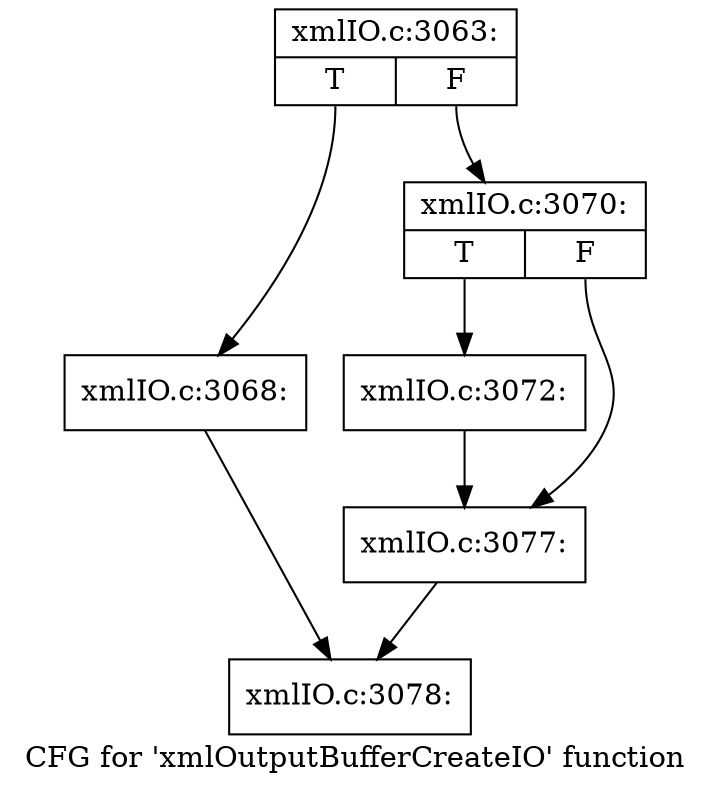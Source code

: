 digraph "CFG for 'xmlOutputBufferCreateIO' function" {
	label="CFG for 'xmlOutputBufferCreateIO' function";

	Node0x55ed347ac850 [shape=record,label="{xmlIO.c:3063:|{<s0>T|<s1>F}}"];
	Node0x55ed347ac850:s0 -> Node0x55ed347b0200;
	Node0x55ed347ac850:s1 -> Node0x55ed347b0250;
	Node0x55ed347b0200 [shape=record,label="{xmlIO.c:3068:}"];
	Node0x55ed347b0200 -> Node0x55ed347af030;
	Node0x55ed347b0250 [shape=record,label="{xmlIO.c:3070:|{<s0>T|<s1>F}}"];
	Node0x55ed347b0250:s0 -> Node0x55ed347b08e0;
	Node0x55ed347b0250:s1 -> Node0x55ed347b0930;
	Node0x55ed347b08e0 [shape=record,label="{xmlIO.c:3072:}"];
	Node0x55ed347b08e0 -> Node0x55ed347b0930;
	Node0x55ed347b0930 [shape=record,label="{xmlIO.c:3077:}"];
	Node0x55ed347b0930 -> Node0x55ed347af030;
	Node0x55ed347af030 [shape=record,label="{xmlIO.c:3078:}"];
}
